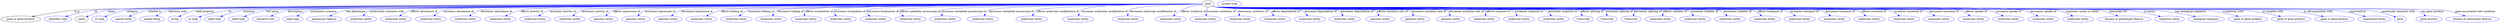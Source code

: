 digraph {
	graph [bb="0,0,11038,122"];
	node [label="\N"];
	gene	 [height=0.5,
		label=gene,
		pos="5373.5,104",
		width=0.75];
	"gene or gene product"	 [height=0.5,
		pos="84.508,18",
		width=2.3474];
	gene -> "gene or gene product"	 [label=is_a,
		lp="344.78,61",
		pos="e,138.33,31.937 5346.4,103.96 4961.4,103.32 599.2,95.486 332.96,68 269.49,61.448 198.21,46.276 148.33,34.351"];
	id	 [color=blue,
		height=0.5,
		label="identifier type",
		pos="246.51,18",
		width=1.652];
	gene -> id	 [color=blue,
		label=id,
		lp="429.95,61",
		pos="e,284.56,31.952 5346.4,103.9 4959.5,102.53 553.77,86.502 423.62,68 378.8,61.629 329.34,46.995 294.11,35.196",
		style=solid];
	name	 [height=0.5,
		pos="353.51,18",
		width=0.81271];
	gene -> name	 [color=blue,
		label=name,
		lp="502.67,61",
		pos="e,376.42,29.664 5346.5,103.92 4962.5,102.79 615.13,89.52 487.19,68 451.06,61.923 412.08,46.189 385.58,33.979",
		style=solid];
	category	 [color=blue,
		height=0.5,
		label="iri type",
		pos="436.51,18",
		width=0.9834];
	gene -> category	 [color=blue,
		label=category,
		lp="594.6,61",
		pos="e,461.87,30.676 5346.4,103.92 4965.1,102.84 695.83,90.179 570.31,68 535.3,61.812 497.53,46.87 471.08,34.921",
		style=solid];
	"related to"	 [color=blue,
		height=0.5,
		label="named thing",
		pos="543.51,18",
		width=1.5019];
	gene -> "related to"	 [color=blue,
		label="related to",
		lp="693.74,61",
		pos="e,572.49,33.382 5346.3,103.94 4969,103.02 789.48,92.327 667.04,68 637.19,62.069 605.4,49.033 581.54,37.758",
		style=solid];
	"interacts with"	 [color=blue,
		height=0.5,
		label="named thing",
		pos="669.51,18",
		width=1.5019];
	gene -> "interacts with"	 [color=blue,
		label="interacts with",
		lp="794.41,61",
		pos="e,690.77,34.567 5346.3,103.98 4972.3,103.73 873.79,100.27 755.7,68 735.42,62.46 714.98,50.916 699.09,40.315",
		style=solid];
	"node property"	 [color=blue,
		height=0.5,
		label=string,
		pos="771.51,18",
		width=0.8403];
	gene -> "node property"	 [color=blue,
		label="node property",
		lp="912.58,61",
		pos="e,791.92,31.457 5346.4,103.95 4978.5,103.29 989.41,95.435 873.37,68 847.38,61.857 820.36,48.204 800.68,36.714",
		style=solid];
	iri	 [color=blue,
		height=0.5,
		label="iri type",
		pos="855.51,18",
		width=0.9834];
	gene -> iri	 [color=blue,
		label=iri,
		lp="1030.7,61",
		pos="e,882.75,29.821 5346.4,103.97 4991,103.49 1252.3,97.805 1024.1,68 967.39,60.598 953.77,53.974 899.51,36 897.11,35.205 894.65,34.343 \
892.19,33.441",
		style=solid];
	synonym	 [color=blue,
		height=0.5,
		label="label type",
		pos="953.51,18",
		width=1.2425];
	gene -> synonym	 [color=blue,
		label=synonym,
		lp="1116.2,61",
		pos="e,982.28,31.823 5346.3,103.9 4987.9,102.59 1201.7,88.245 1090.2,68 1055.7,61.751 1018.6,47.63 991.7,35.983",
		style=solid];
	"full name"	 [color=blue,
		height=0.5,
		label="label type",
		pos="1060.5,18",
		width=1.2425];
	gene -> "full name"	 [color=blue,
		label="full name",
		lp="1220.1,61",
		pos="e,1088.9,32.057 5346.5,103.9 4993.4,102.58 1301.9,88.276 1193.2,68 1159.9,61.786 1124.1,47.806 1098,36.205",
		style=solid];
	description	 [color=blue,
		height=0.5,
		label="narrative text",
		pos="1180.5,18",
		width=1.5834];
	gene -> description	 [color=blue,
		label=description,
		lp="1322.6,61",
		pos="e,1207.6,34.098 5346.3,103.92 4996.7,102.84 1396.7,91.163 1291.3,68 1265.1,62.238 1237.6,49.861 1216.5,38.863",
		style=solid];
	"systematic synonym"	 [color=blue,
		height=0.5,
		label="label type",
		pos="1300.5,18",
		width=1.2425];
	gene -> "systematic synonym"	 [color=blue,
		label="systematic synonym",
		lp="1448.5,61",
		pos="e,1322.1,34.072 5346.4,103.94 5002.2,103.19 1492.3,94.836 1390.6,68 1369.3,62.381 1347.6,50.592 1330.9,39.872",
		style=solid];
	"has phenotype"	 [color=blue,
		height=0.5,
		label="phenotypic feature",
		pos="1439.5,18",
		width=2.1155];
	gene -> "has phenotype"	 [color=blue,
		label="has phenotype",
		lp="1589.7,61",
		pos="e,1467.6,34.833 5346.5,103.9 5010.1,102.68 1647.5,89.911 1549,68 1523.7,62.373 1497.2,50.465 1476.7,39.681",
		style=solid];
	"molecularly interacts with"	 [color=blue,
		height=0.5,
		label="molecular entity",
		pos="1601.5,18",
		width=1.8837];
	gene -> "molecularly interacts with"	 [color=blue,
		label="molecularly interacts with",
		lp="1727.6,61",
		pos="e,1614.5,35.917 5346.3,103.87 5011.7,102.31 1699.8,86.365 1654.3,68 1641.6,62.851 1630.1,53.036 1621.2,43.456",
		style=solid];
	"affects abundance of"	 [color=blue,
		height=0.5,
		label="molecular entity",
		pos="1755.5,18",
		width=1.8837];
	gene -> "affects abundance of"	 [color=blue,
		label="affects abundance of",
		lp="1892.3,61",
		pos="e,1775.6,35.278 5346.3,103.93 5022.6,103.11 1923.3,94.547 1833.9,68 1815.9,62.629 1798,51.755 1783.8,41.516",
		style=solid];
	"increases abundance of"	 [color=blue,
		height=0.5,
		label="molecular entity",
		pos="1909.5,18",
		width=1.8837];
	gene -> "increases abundance of"	 [color=blue,
		label="increases abundance of",
		lp="2046.4,61",
		pos="e,1927.7,35.503 5346.4,103.94 5031,103.18 2065.6,95.348 1980.7,68 1964.2,62.685 1948.2,52.076 1935.5,41.993",
		style=solid];
	"decreases abundance of"	 [color=blue,
		height=0.5,
		label="molecular entity",
		pos="2063.5,18",
		width=1.8837];
	gene -> "decreases abundance of"	 [color=blue,
		label="decreases abundance of",
		lp="2211.6,61",
		pos="e,2084.6,35.28 5346.3,103.9 5039,102.73 2226.8,91.407 2145.4,68 2126.5,62.58 2107.7,51.552 2092.8,41.229",
		style=solid];
	"affects activity of"	 [color=blue,
		height=0.5,
		label="molecular entity",
		pos="2217.5,18",
		width=1.8837];
	gene -> "affects activity of"	 [color=blue,
		label="affects activity of",
		lp="2368.4,61",
		pos="e,2243.4,34.806 5346.4,103.85 5048.8,102.17 2396.7,86.661 2318.8,68 2295.4,62.385 2271.1,50.639 2252.2,39.942",
		style=solid];
	"increases activity of"	 [color=blue,
		height=0.5,
		label="molecular entity",
		pos="2371.5,18",
		width=1.8837];
	gene -> "increases activity of"	 [color=blue,
		label="increases activity of",
		lp="2506.5,61",
		pos="e,2391.4,35.263 5346.2,103.87 5054.7,102.5 2522.9,89.965 2449.6,68 2431.6,62.608 2413.7,51.733 2399.7,41.498",
		style=solid];
	"decreases activity of"	 [color=blue,
		height=0.5,
		label="molecular entity",
		pos="2525.5,18",
		width=1.8837];
	gene -> "decreases activity of"	 [color=blue,
		label="decreases activity of",
		lp="2648.6,61",
		pos="e,2542.1,35.469 5346.2,103.89 5062.6,102.67 2660,91.679 2591.2,68 2575.8,62.69 2561.1,52.227 2549.6,42.239",
		style=solid];
	"affects expression of"	 [color=blue,
		height=0.5,
		label="genomic entity",
		pos="2674.5,18",
		width=1.7475];
	gene -> "affects expression of"	 [color=blue,
		label="affects expression of",
		lp="2790.3,61",
		pos="e,2688.8,35.675 5346.3,103.89 5071.1,102.75 2796.3,92.615 2731.9,68 2718.2,62.773 2705.6,52.709 2695.8,42.972",
		style=solid];
	"increases expression of"	 [color=blue,
		height=0.5,
		label="genomic entity",
		pos="2818.5,18",
		width=1.7475];
	gene -> "increases expression of"	 [color=blue,
		label="increases expression of",
		lp="2939.4,61",
		pos="e,2832.3,35.908 5346.1,103.88 5078.4,102.62 2934.2,91.871 2873.7,68 2860.6,62.84 2848.6,53.023 2839.2,43.445",
		style=solid];
	"decreases expression of"	 [color=blue,
		height=0.5,
		label="genomic entity",
		pos="2962.5,18",
		width=1.7475];
	gene -> "decreases expression of"	 [color=blue,
		label="decreases expression of",
		lp="3101.6,61",
		pos="e,2980.9,35.229 5346.3,103.8 5089.3,101.89 3093.2,86.452 3035.3,68 3018.4,62.614 3001.9,51.888 2988.9,41.747",
		style=solid];
	"affects folding of"	 [color=blue,
		height=0.5,
		label="molecular entity",
		pos="3111.5,18",
		width=1.8837];
	gene -> "affects folding of"	 [color=blue,
		label="affects folding of",
		lp="3254.6,61",
		pos="e,3135.9,35.011 5346.4,103.91 5104.1,103.06 3315.1,95.866 3206.3,68 3184.5,62.412 3162.2,50.947 3144.6,40.404",
		style=solid];
	"increases folding of"	 [color=blue,
		height=0.5,
		label="molecular entity",
		pos="3265.5,18",
		width=1.8837];
	gene -> "increases folding of"	 [color=blue,
		label="increases folding of",
		lp="3387.7,61",
		pos="e,3282.3,35.445 5346.1,103.75 5107.2,101.56 3382,85.145 3332.1,68 3316.5,62.658 3301.7,52.192 3289.9,42.209",
		style=solid];
	"decreases folding of"	 [color=blue,
		height=0.5,
		label="molecular entity",
		pos="3419.5,18",
		width=1.8837];
	gene -> "decreases folding of"	 [color=blue,
		label="decreases folding of",
		lp="3522.9,61",
		pos="e,3430.4,35.82 5346.5,103.78 5117.6,101.92 3510.7,88.139 3465.8,68 3454.3,62.835 3444.3,53.286 3436.6,43.905",
		style=solid];
	"affects localization of"	 [color=blue,
		height=0.5,
		label="molecular entity",
		pos="3573.5,18",
		width=1.8837];
	gene -> "affects localization of"	 [color=blue,
		label="affects localization of",
		lp="3654,61",
		pos="e,3575.8,36.386 5346.2,103.87 5124.7,102.72 3631.1,94.058 3593.5,68 3586.1,62.876 3581.4,54.53 3578.5,46.113",
		style=solid];
	"increases localization of"	 [color=blue,
		height=0.5,
		label="molecular entity",
		pos="3727.5,18",
		width=1.8837];
	gene -> "increases localization of"	 [color=blue,
		label="increases localization of",
		lp="3792.1,61",
		pos="e,3720.3,36.051 5346.4,103.93 5134.9,103.33 3753.8,98.243 3724.2,68 3718.6,62.229 3717.5,54.07 3718.3,46.014",
		style=solid];
	"decreases localization of"	 [color=blue,
		height=0.5,
		label="molecular entity",
		pos="3881.5,18",
		width=1.8837];
	gene -> "decreases localization of"	 [color=blue,
		label="decreases localization of",
		lp="3937.3,61",
		pos="e,3869.2,35.848 5346.3,103.87 5145,102.87 3894.8,95.521 3867.9,68 3862,61.893 3862.3,53.446 3865,45.231",
		style=solid];
	"affects metabolic processing of"	 [color=blue,
		height=0.5,
		label="molecular entity",
		pos="4035.5,18",
		width=1.8837];
	gene -> "affects metabolic processing of"	 [color=blue,
		label="affects metabolic processing of",
		lp="4100.7,61",
		pos="e,4018.7,35.502 5346.2,103.8 5156.3,102.35 4037.3,92.779 4013.2,68 4006.7,61.329 4008.5,52.442 4013.1,44.011",
		style=solid];
	"increases metabolic processing of"	 [color=blue,
		height=0.5,
		label="molecular entity",
		pos="4189.5,18",
		width=1.8837];
	gene -> "increases metabolic processing of"	 [color=blue,
		label="increases metabolic processing of",
		lp="4294.8,61",
		pos="e,4188.2,36.042 5346.5,103.63 5173.1,101.2 4222.7,87.038 4200,68 4193.6,62.632 4190.5,54.443 4189.1,46.236",
		style=solid];
	"decreases metabolic processing of"	 [color=blue,
		height=0.5,
		label="molecular entity",
		pos="4371.5,18",
		width=1.8837];
	gene -> "decreases metabolic processing of"	 [color=blue,
		label="decreases metabolic processing of",
		lp="4504.9,61",
		pos="e,4379.8,36.143 5346.5,103.65 5194.5,101.6 4451.2,90.429 4408.6,68 4398.9,62.862 4391,53.88 4385.1,44.934",
		style=solid];
	"affects molecular modification of"	 [color=blue,
		height=0.5,
		label="molecular entity",
		pos="4585.5,18",
		width=1.8837];
	gene -> "affects molecular modification of"	 [color=blue,
		label="affects molecular modification of",
		lp="4710.5,61",
		pos="e,4591.7,36.018 5346.5,103.42 5215.3,100.5 4648.6,86.855 4616.5,68 4607.7,62.774 4600.9,53.896 4596.1,45.058",
		style=solid];
	"increases molecular modification of"	 [color=blue,
		height=0.5,
		label="molecular entity",
		pos="4794.5,18",
		width=1.8837];
	gene -> "increases molecular modification of"	 [color=blue,
		label="increases molecular modification of",
		lp="4918.6,61",
		pos="e,4798.3,36.319 5346.3,103.83 5240.7,102.97 4862.3,97.81 4818.3,68 4810.5,62.748 4805.3,54.26 4801.7,45.755",
		style=solid];
	"decreases molecular modification of"	 [color=blue,
		height=0.5,
		label="molecular entity",
		pos="5017.5,18",
		width=1.8837];
	gene -> "decreases molecular modification of"	 [color=blue,
		label="decreases molecular modification of",
		lp="5132.8,61",
		pos="e,5017.6,36.408 5346.3,102.89 5269.5,99.52 5054.8,88.349 5031,68 5024.6,62.585 5021.1,54.525 5019.2,46.448",
		style=solid];
	"affects synthesis of"	 [color=blue,
		height=0.5,
		label="molecular entity",
		pos="5206.5,18",
		width=1.8837];
	gene -> "affects synthesis of"	 [color=blue,
		label="affects synthesis of",
		lp="5309,61",
		pos="e,5220.2,35.968 5347.1,99.851 5322.1,95.052 5284.2,85.47 5255.5,68 5244.9,61.56 5234.9,52.304 5226.8,43.503",
		style=solid];
	"increases synthesis of"	 [color=blue,
		height=0.5,
		label="molecular entity",
		pos="5360.5,18",
		width=1.8837];
	gene -> "increases synthesis of"	 [color=blue,
		label="increases synthesis of",
		lp="5429.2,61",
		pos="e,5363.3,36.212 5370.8,85.762 5369,74.246 5366.7,59.135 5364.8,46.106",
		style=solid];
	"decreases synthesis of"	 [color=blue,
		height=0.5,
		label="molecular entity",
		pos="5514.5,18",
		width=1.8837];
	gene -> "decreases synthesis of"	 [color=blue,
		label="decreases synthesis of",
		lp="5566.3,61",
		pos="e,5511.2,36.246 5394.4,92.425 5399.3,90.058 5404.5,87.758 5409.5,86 5445.5,73.362 5464.1,92.366 5493.5,68 5500.3,62.361 5504.9,54.138 \
5508.1,45.982",
		style=solid];
	"affects degradation of"	 [color=blue,
		height=0.5,
		label="molecular entity",
		pos="5668.5,18",
		width=1.8837];
	gene -> "affects degradation of"	 [color=blue,
		label="affects degradation of",
		lp="5709.4,61",
		pos="e,5660.5,35.947 5393.9,92.119 5398.9,89.708 5404.3,87.465 5409.5,86 5457.4,72.639 5589.2,92.429 5632.5,68 5642,62.639 5649.7,53.612 \
5655.4,44.692",
		style=solid];
	"increases degradation of"	 [color=blue,
		height=0.5,
		label="molecular entity",
		pos="5822.5,18",
		width=1.8837];
	gene -> "increases degradation of"	 [color=blue,
		label="increases degradation of",
		lp="5863.5,61",
		pos="e,5810.6,36.186 5393.9,92 5398.8,89.594 5404.2,87.383 5409.5,86 5488.1,65.4 5700.6,101.67 5774.5,68 5786,62.752 5796.2,53.375 5804.2,\
44.148",
		style=solid];
	"decreases degradation of"	 [color=blue,
		height=0.5,
		label="molecular entity",
		pos="5976.5,18",
		width=1.8837];
	gene -> "decreases degradation of"	 [color=blue,
		label="decreases degradation of",
		lp="6022.7,61",
		pos="e,5966.9,36.2 5393.9,91.942 5398.8,89.538 5404.2,87.343 5409.5,86 5466.2,71.593 5883.1,93.914 5935.5,68 5945.9,62.873 5954.5,53.77 \
5961.2,44.724",
		style=solid];
	"affects mutation rate of"	 [color=blue,
		height=0.5,
		label="genomic entity",
		pos="6129.5,18",
		width=1.7475];
	gene -> "affects mutation rate of"	 [color=blue,
		label="affects mutation rate of",
		lp="6176.5,61",
		pos="e,6122.4,36.148 5393.8,91.912 5398.8,89.509 5404.2,87.322 5409.5,86 5483.5,67.51 6028.6,104.55 6095.5,68 6104.8,62.921 6112.1,54.074 \
6117.4,45.22",
		style=solid];
	"increases mutation rate of"	 [color=blue,
		height=0.5,
		label="genomic entity",
		pos="6282.5,18",
		width=1.7475];
	gene -> "increases mutation rate of"	 [color=blue,
		label="increases mutation rate of",
		lp="6334.6,61",
		pos="e,6274.3,36.209 5393.8,91.894 5398.8,89.492 5404.2,87.309 5409.5,86 5454.6,74.841 6204.3,89.354 6245.5,68 6255.3,62.937 6263.2,53.971 \
6269.1,45.016",
		style=solid];
	"decreases mutation rate of"	 [color=blue,
		height=0.5,
		label="genomic entity",
		pos="6430.5,18",
		width=1.7475];
	gene -> "decreases mutation rate of"	 [color=blue,
		label="decreases mutation rate of",
		lp="6495.8,61",
		pos="e,6428.2,36.395 5393.8,91.88 5398.8,89.479 5404.2,87.3 5409.5,86 5463.5,72.735 6364.7,99.595 6410.5,68 6417.9,62.885 6422.6,54.542 \
6425.5,46.123",
		style=solid];
	"affects response to"	 [color=blue,
		height=0.5,
		label="molecular entity",
		pos="6579.5,18",
		width=1.8837];
	gene -> "affects response to"	 [color=blue,
		label="affects response to",
		lp="6633.5,61",
		pos="e,6582.7,36.391 5393.8,91.87 5398.8,89.469 5404.2,87.293 5409.5,86 5440.9,78.327 6549.5,89.647 6573.5,68 6579.5,62.568 6582,54.503 \
6582.7,46.428",
		style=solid];
	"increases response to"	 [color=blue,
		height=0.5,
		label="molecular entity",
		pos="6733.5,18",
		width=1.8837];
	gene -> "increases response to"	 [color=blue,
		label="increases response to",
		lp="6767.6,61",
		pos="e,6723.3,35.822 5393.8,91.865 5398.8,89.464 5404.2,87.29 5409.5,86 5478.6,69.174 6624.9,97.751 6689.5,68 6700.6,62.889 6710,53.48 \
6717.3,44.191",
		style=solid];
	"decreases response to"	 [color=blue,
		height=0.5,
		label="molecular entity",
		pos="6887.5,18",
		width=1.8837];
	gene -> "decreases response to"	 [color=blue,
		label="decreases response to",
		lp="6913.8,61",
		pos="e,6873.4,35.678 5393.8,91.86 5398.8,89.459 5404.2,87.286 5409.5,86 5486.2,67.375 6756.8,96.282 6830.5,68 6844.1,62.777 6856.6,52.713 \
6866.4,42.975",
		style=solid];
	"affects splicing of"	 [color=blue,
		height=0.5,
		label=transcript,
		pos="7016.5,18",
		width=1.2084];
	gene -> "affects splicing of"	 [color=blue,
		label="affects splicing of",
		lp="7046.5,61",
		pos="e,7008.3,35.766 5393.8,91.855 5398.8,89.455 5404.2,87.283 5409.5,86 5494.2,65.486 6900.6,107.18 6978.5,68 6988.7,62.875 6996.9,53.593 \
7003,44.406",
		style=solid];
	"increases splicing of"	 [color=blue,
		height=0.5,
		label=transcript,
		pos="7121.5,18",
		width=1.2084];
	gene -> "increases splicing of"	 [color=blue,
		label="increases splicing of",
		lp="7169.7,61",
		pos="e,7118.9,36.198 5393.8,91.852 5398.8,89.452 5404.2,87.28 5409.5,86 5455.2,74.964 7061.5,94.209 7100.5,68 7108.1,62.903 7112.9,54.487 \
7116,45.999",
		style=solid];
	"decreases splicing of"	 [color=blue,
		height=0.5,
		label=transcript,
		pos="7226.5,18",
		width=1.2084];
	gene -> "decreases splicing of"	 [color=blue,
		label="decreases splicing of",
		lp="7294.8,61",
		pos="e,7234.1,36.079 5393.8,91.849 5398.8,89.449 5404.2,87.278 5409.5,86 5434.1,80.067 7212.7,85.973 7230.5,68 7236.2,62.257 7237.2,54.106 \
7236.2,46.048",
		style=solid];
	"affects stability of"	 [color=blue,
		height=0.5,
		label="molecular entity",
		pos="7355.5,18",
		width=1.8837];
	gene -> "affects stability of"	 [color=blue,
		label="affects stability of",
		lp="7414.9,61",
		pos="e,7362.1,36.095 5393.8,91.847 5398.8,89.446 5404.2,87.277 5409.5,86 5435.8,79.662 7338.5,87.22 7357.5,68 7363.2,62.272 7364.5,54.126 \
7363.8,46.067",
		style=solid];
	"increases stability of"	 [color=blue,
		height=0.5,
		label="molecular entity",
		pos="7509.5,18",
		width=1.8837];
	gene -> "increases stability of"	 [color=blue,
		label="increases stability of",
		lp="7545,61",
		pos="e,7500.3,36.303 5393.8,91.845 5398.8,89.445 5404.2,87.275 5409.5,86 5465.1,72.609 7418,93.014 7469.5,68 7479.8,62.992 7488.3,53.912 \
7494.8,44.851",
		style=solid];
	"decreases stability of"	 [color=blue,
		height=0.5,
		label="molecular entity",
		pos="7663.5,18",
		width=1.8837];
	gene -> "decreases stability of"	 [color=blue,
		label="decreases stability of",
		lp="7689.2,61",
		pos="e,7649.4,35.702 5393.8,91.843 5398.8,89.443 5404.2,87.274 5409.5,86 5528.2,57.47 7492.5,111.47 7606.5,68 7620.1,62.807 7632.6,52.748 \
7642.4,43.005",
		style=solid];
	"affects transport of"	 [color=blue,
		height=0.5,
		label="molecular entity",
		pos="7817.5,18",
		width=1.8837];
	gene -> "affects transport of"	 [color=blue,
		label="affects transport of",
		lp="7830.3,61",
		pos="e,7800.9,35.501 5393.8,91.841 5398.8,89.441 5404.2,87.273 5409.5,86 5536,55.619 7628.3,109.92 7751.5,68 7767,62.732 7781.7,52.274 \
7793.4,42.278",
		style=solid];
	"increases transport of"	 [color=blue,
		height=0.5,
		label="molecular entity",
		pos="7971.5,18",
		width=1.8837];
	gene -> "increases transport of"	 [color=blue,
		label="increases transport of",
		lp="7979.4,61",
		pos="e,7949.9,35.064 5393.8,91.839 5398.8,89.439 5404.2,87.272 5409.5,86 5543.3,53.896 7753.9,104.64 7886.5,68 7906.1,62.589 7925.8,51.446 \
7941.3,41.05",
		style=solid];
	"decreases transport of"	 [color=blue,
		height=0.5,
		label="molecular entity",
		pos="8125.5,18",
		width=1.8837];
	gene -> "decreases transport of"	 [color=blue,
		label="decreases transport of",
		lp="8136.5,61",
		pos="e,8104.4,35.31 5393.8,91.837 5398.8,89.438 5404.2,87.27 5409.5,86 5551.8,51.892 7902.8,108.05 8043.5,68 8062.4,62.622 8081.3,51.597 \
8096.2,41.265",
		style=solid];
	"affects secretion of"	 [color=blue,
		height=0.5,
		label="molecular entity",
		pos="8279.5,18",
		width=1.8837];
	gene -> "affects secretion of"	 [color=blue,
		label="affects secretion of",
		lp="8284.6,61",
		pos="e,8259.6,35.301 5393.8,91.836 5398.8,89.436 5404.2,87.269 5409.5,86 5560.4,49.876 8052.8,112.09 8201.5,68 8219.5,62.661 8237.3,51.79 \
8251.4,41.545",
		style=solid];
	"increases secretion of"	 [color=blue,
		height=0.5,
		label="molecular entity",
		pos="8433.5,18",
		width=1.8837];
	gene -> "increases secretion of"	 [color=blue,
		label="increases secretion of",
		lp="8436.8,61",
		pos="e,8409.9,35.086 5393.8,91.835 5398.8,89.435 5404.2,87.269 5409.5,86 5567.9,48.089 8183.8,108.61 8341.5,68 8362.8,62.519 8384.5,51.061 \
8401.5,40.494",
		style=solid];
	"decreases secretion of"	 [color=blue,
		height=0.5,
		label="molecular entity",
		pos="8587.5,18",
		width=1.8837];
	gene -> "decreases secretion of"	 [color=blue,
		label="decreases secretion of",
		lp="8594.9,61",
		pos="e,8565.3,35.079 5393.8,91.833 5398.8,89.434 5404.2,87.268 5409.5,86 5576.5,46.059 8334.7,112.76 8500.5,68 8520.7,62.559 8541,51.259 \
8556.9,40.776",
		style=solid];
	"affects uptake of"	 [color=blue,
		height=0.5,
		label="molecular entity",
		pos="8741.5,18",
		width=1.8837];
	gene -> "affects uptake of"	 [color=blue,
		label="affects uptake of",
		lp="8738,61",
		pos="e,8720.7,35.316 5393.8,91.832 5398.8,89.433 5404.2,87.267 5409.5,86 5497.3,65.008 8573.7,92.895 8660.5,68 8679.2,62.63 8697.9,51.606 \
8712.6,41.272",
		style=solid];
	"increases uptake of"	 [color=blue,
		height=0.5,
		label="molecular entity",
		pos="8895.5,18",
		width=1.8837];
	gene -> "increases uptake of"	 [color=blue,
		label="increases uptake of",
		lp="8882.1,61",
		pos="e,8868.5,34.617 5393.8,91.832 5398.8,89.432 5404.2,87.266 5409.5,86 5592.1,42.383 8605.4,109.19 8788.5,68 8813.5,62.381 8839.6,50.347 \
8859.7,39.493",
		style=solid];
	"decreases uptake of"	 [color=blue,
		height=0.5,
		label="molecular entity",
		pos="9049.5,18",
		width=1.8837];
	gene -> "decreases uptake of"	 [color=blue,
		label="decreases uptake of",
		lp="9035.3,61",
		pos="e,9021.7,34.622 5393.8,91.831 5398.8,89.431 5404.2,87.266 5409.5,86 5600.3,40.456 8747.9,110.01 8939.5,68 8965.1,62.389 8991.9,50.355 \
9012.6,39.499",
		style=solid];
	"regulates, entity to entity"	 [color=blue,
		height=0.5,
		label="molecular entity",
		pos="9203.5,18",
		width=1.8837];
	gene -> "regulates, entity to entity"	 [color=blue,
		label="regulates, entity to entity",
		lp="9205.1,61",
		pos="e,9176,34.622 5393.8,91.83 5398.8,89.43 5404.2,87.265 5409.5,86 5608.6,38.477 8894.6,112.17 9094.5,68 9119.9,62.39 9146.4,50.356 \
9167,39.5",
		style=solid];
	"biomarker for"	 [color=blue,
		height=0.5,
		label="disease or phenotypic feature",
		pos="9402.5,18",
		width=3.1523];
	gene -> "biomarker for"	 [color=blue,
		label="biomarker for",
		lp="9363.2,61",
		pos="e,9369.6,35.26 5393.8,91.829 5398.8,89.43 5404.2,87.265 5409.5,86 5514,61.064 9173,88.716 9278.5,68 9306.8,62.436 9336.9,50.477 \
9360.3,39.651",
		style=solid];
	"in taxon"	 [color=blue,
		height=0.5,
		label="organism taxon",
		pos="9598.5,18",
		width=1.7978];
	gene -> "in taxon"	 [color=blue,
		label="in taxon",
		lp="9498.3,61",
		pos="e,9556.9,31.984 5393.8,91.828 5398.8,89.429 5404.2,87.264 5409.5,86 5517.5,60.254 9295.4,82.279 9405.5,68 9454.3,61.664 9508.5,46.926 \
9547,35.082",
		style=solid];
	"has biological sequence"	 [color=blue,
		height=0.5,
		label="biological sequence",
		pos="9761.5,18",
		width=2.2247];
	gene -> "has biological sequence"	 [color=blue,
		label="has biological sequence",
		lp="9677,61",
		pos="e,9710.2,31.982 5393.8,91.828 5398.8,89.429 5404.2,87.264 5409.5,86 5520.7,59.494 9410.8,80.111 9524.5,68 9585,61.553 9652.8,46.418 \
9700.4,34.478",
		style=solid];
	"in pathway with"	 [color=blue,
		height=0.5,
		label="gene or gene product",
		pos="9944.5,18",
		width=2.3474];
	gene -> "in pathway with"	 [color=blue,
		label="in pathway with",
		lp="9864.6,61",
		pos="e,9898.2,33.188 5393.8,91.827 5398.8,89.428 5404.2,87.263 5409.5,86 5526.7,58.071 9628,83.185 9747.5,68 9795.9,61.851 9849.5,47.756 \
9888.6,36.094",
		style=solid];
	"in complex with"	 [color=blue,
		height=0.5,
		label="gene or gene product",
		pos="10132,18",
		width=2.3474];
	gene -> "in complex with"	 [color=blue,
		label="in complex with",
		lp="10038,61",
		pos="e,10082,32.706 5393.8,91.826 5398.8,89.427 5404.2,87.263 5409.5,86 5531.2,57.012 9789.2,82.322 9913.5,68 9967.9,61.732 10029,47.198 \
10072,35.406",
		style=solid];
	"in cell population with"	 [color=blue,
		height=0.5,
		label="gene or gene product",
		pos="10319,18",
		width=2.3474];
	gene -> "in cell population with"	 [color=blue,
		label="in cell population with",
		lp="10235,61",
		pos="e,10267,32.348 5393.8,91.826 5398.8,89.427 5404.2,87.262 5409.5,86 5535.9,55.901 9958.3,82.072 10088,68 10146,61.645 10211,46.788 \
10257,34.91",
		style=solid];
	"expressed in"	 [color=blue,
		height=0.5,
		label="anatomical entity",
		pos="10493,18",
		width=1.9792];
	gene -> "expressed in"	 [color=blue,
		label="expressed in",
		lp="10406,61",
		pos="e,10450,32.471 5393.8,91.825 5398.8,89.426 5404.2,87.262 5409.5,86 5541.7,54.536 10167,85.597 10302,68 10349,61.766 10402,47.323 \
10440,35.554",
		style=solid];
	"genetically interacts with"	 [color=blue,
		height=0.5,
		label=gene,
		pos="10609,18",
		width=0.75];
	gene -> "genetically interacts with"	 [color=blue,
		label="genetically interacts with",
		lp="10590,61",
		pos="e,10588,29.443 5393.8,91.825 5398.8,89.426 5404.2,87.262 5409.5,86 5545.6,53.617 10307,85.469 10446,68 10503,60.731 10518,56.246 \
10573,36 10574,35.307 10576,34.546 10578,33.739",
		style=solid];
	"has gene product"	 [color=blue,
		height=0.5,
		label="gene product",
		pos="10737,18",
		width=1.5563];
	gene -> "has gene product"	 [color=blue,
		label="has gene product",
		lp="10740,61",
		pos="e,10718,35.301 5393.8,91.824 5398.8,89.425 5404.2,87.261 5409.5,86 5551.5,52.219 10525,111.86 10665,68 10681,62.711 10698,51.994 \
10710,41.834",
		style=solid];
	"gene associated with condition"	 [color=blue,
		height=0.5,
		label="disease or phenotypic feature",
		pos="10925,18",
		width=3.1523];
	gene -> "gene associated with condition"	 [color=blue,
		label="gene associated with condition",
		lp="10926,61",
		pos="e,10889,35.154 5393.8,91.824 5398.8,89.425 5404.2,87.261 5409.5,86 5555,51.408 10644,94.981 10792,68 10822,62.394 10855,50.207 10880,\
39.269",
		style=solid];
	"macromolecular machine_name"	 [color=blue,
		height=0.5,
		label="symbol type",
		pos="5472.5,104",
		width=1.4885];
}
